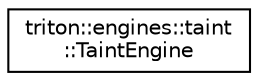 digraph "Graphical Class Hierarchy"
{
  edge [fontname="Helvetica",fontsize="10",labelfontname="Helvetica",labelfontsize="10"];
  node [fontname="Helvetica",fontsize="10",shape=record];
  rankdir="LR";
  Node0 [label="triton::engines::taint\l::TaintEngine",height=0.2,width=0.4,color="black", fillcolor="white", style="filled",URL="$classtriton_1_1engines_1_1taint_1_1TaintEngine.html",tooltip="The taint engine class. "];
}
